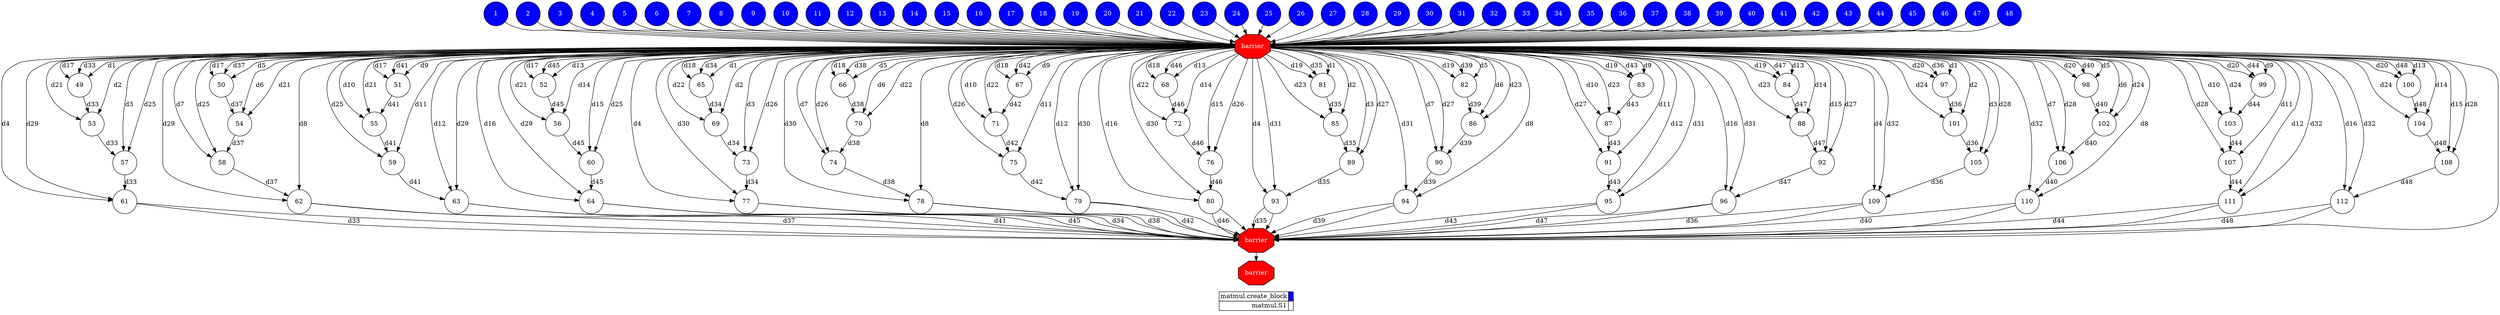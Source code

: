 digraph {
  rankdir=TB;
  labeljust="l";
  subgraph dependence_graph {
    ranksep=0.20;
    node[height=0.75];

1[shape=circle, style=filled fillcolor="#0000ff" fontcolor="#ffffff"];
2[shape=circle, style=filled fillcolor="#0000ff" fontcolor="#ffffff"];
3[shape=circle, style=filled fillcolor="#0000ff" fontcolor="#ffffff"];
4[shape=circle, style=filled fillcolor="#0000ff" fontcolor="#ffffff"];
5[shape=circle, style=filled fillcolor="#0000ff" fontcolor="#ffffff"];
6[shape=circle, style=filled fillcolor="#0000ff" fontcolor="#ffffff"];
7[shape=circle, style=filled fillcolor="#0000ff" fontcolor="#ffffff"];
8[shape=circle, style=filled fillcolor="#0000ff" fontcolor="#ffffff"];
9[shape=circle, style=filled fillcolor="#0000ff" fontcolor="#ffffff"];
10[shape=circle, style=filled fillcolor="#0000ff" fontcolor="#ffffff"];
11[shape=circle, style=filled fillcolor="#0000ff" fontcolor="#ffffff"];
12[shape=circle, style=filled fillcolor="#0000ff" fontcolor="#ffffff"];
13[shape=circle, style=filled fillcolor="#0000ff" fontcolor="#ffffff"];
14[shape=circle, style=filled fillcolor="#0000ff" fontcolor="#ffffff"];
15[shape=circle, style=filled fillcolor="#0000ff" fontcolor="#ffffff"];
16[shape=circle, style=filled fillcolor="#0000ff" fontcolor="#ffffff"];
17[shape=circle, style=filled fillcolor="#0000ff" fontcolor="#ffffff"];
18[shape=circle, style=filled fillcolor="#0000ff" fontcolor="#ffffff"];
19[shape=circle, style=filled fillcolor="#0000ff" fontcolor="#ffffff"];
20[shape=circle, style=filled fillcolor="#0000ff" fontcolor="#ffffff"];
21[shape=circle, style=filled fillcolor="#0000ff" fontcolor="#ffffff"];
22[shape=circle, style=filled fillcolor="#0000ff" fontcolor="#ffffff"];
23[shape=circle, style=filled fillcolor="#0000ff" fontcolor="#ffffff"];
24[shape=circle, style=filled fillcolor="#0000ff" fontcolor="#ffffff"];
25[shape=circle, style=filled fillcolor="#0000ff" fontcolor="#ffffff"];
26[shape=circle, style=filled fillcolor="#0000ff" fontcolor="#ffffff"];
27[shape=circle, style=filled fillcolor="#0000ff" fontcolor="#ffffff"];
28[shape=circle, style=filled fillcolor="#0000ff" fontcolor="#ffffff"];
29[shape=circle, style=filled fillcolor="#0000ff" fontcolor="#ffffff"];
30[shape=circle, style=filled fillcolor="#0000ff" fontcolor="#ffffff"];
31[shape=circle, style=filled fillcolor="#0000ff" fontcolor="#ffffff"];
32[shape=circle, style=filled fillcolor="#0000ff" fontcolor="#ffffff"];
33[shape=circle, style=filled fillcolor="#0000ff" fontcolor="#ffffff"];
34[shape=circle, style=filled fillcolor="#0000ff" fontcolor="#ffffff"];
35[shape=circle, style=filled fillcolor="#0000ff" fontcolor="#ffffff"];
36[shape=circle, style=filled fillcolor="#0000ff" fontcolor="#ffffff"];
37[shape=circle, style=filled fillcolor="#0000ff" fontcolor="#ffffff"];
38[shape=circle, style=filled fillcolor="#0000ff" fontcolor="#ffffff"];
39[shape=circle, style=filled fillcolor="#0000ff" fontcolor="#ffffff"];
40[shape=circle, style=filled fillcolor="#0000ff" fontcolor="#ffffff"];
41[shape=circle, style=filled fillcolor="#0000ff" fontcolor="#ffffff"];
42[shape=circle, style=filled fillcolor="#0000ff" fontcolor="#ffffff"];
43[shape=circle, style=filled fillcolor="#0000ff" fontcolor="#ffffff"];
44[shape=circle, style=filled fillcolor="#0000ff" fontcolor="#ffffff"];
45[shape=circle, style=filled fillcolor="#0000ff" fontcolor="#ffffff"];
46[shape=circle, style=filled fillcolor="#0000ff" fontcolor="#ffffff"];
47[shape=circle, style=filled fillcolor="#0000ff" fontcolor="#ffffff"];
48[shape=circle, style=filled fillcolor="#0000ff" fontcolor="#ffffff"];
Synchro1[label="barrier", shape=octagon, style=filled fillcolor="#ff0000" fontcolor="#FFFFFF"];
2 -> Synchro1;
7 -> Synchro1;
25 -> Synchro1;
38 -> Synchro1;
41 -> Synchro1;
18 -> Synchro1;
3 -> Synchro1;
33 -> Synchro1;
39 -> Synchro1;
21 -> Synchro1;
10 -> Synchro1;
29 -> Synchro1;
44 -> Synchro1;
47 -> Synchro1;
22 -> Synchro1;
13 -> Synchro1;
15 -> Synchro1;
27 -> Synchro1;
48 -> Synchro1;
23 -> Synchro1;
46 -> Synchro1;
8 -> Synchro1;
34 -> Synchro1;
43 -> Synchro1;
5 -> Synchro1;
45 -> Synchro1;
20 -> Synchro1;
11 -> Synchro1;
30 -> Synchro1;
35 -> Synchro1;
36 -> Synchro1;
9 -> Synchro1;
24 -> Synchro1;
32 -> Synchro1;
42 -> Synchro1;
40 -> Synchro1;
1 -> Synchro1;
16 -> Synchro1;
28 -> Synchro1;
6 -> Synchro1;
31 -> Synchro1;
37 -> Synchro1;
26 -> Synchro1;
4 -> Synchro1;
12 -> Synchro1;
14 -> Synchro1;
17 -> Synchro1;
19 -> Synchro1;
49[shape=circle, style=filled fillcolor="#ffffff" fontcolor="#000000"];
Synchro1 -> 49[ label="d1" ];
Synchro1 -> 49[ label="d17" ];
Synchro1 -> 49[ label="d33" ];
50[shape=circle, style=filled fillcolor="#ffffff" fontcolor="#000000"];
Synchro1 -> 50[ label="d5" ];
Synchro1 -> 50[ label="d17" ];
Synchro1 -> 50[ label="d37" ];
51[shape=circle, style=filled fillcolor="#ffffff" fontcolor="#000000"];
Synchro1 -> 51[ label="d9" ];
Synchro1 -> 51[ label="d17" ];
Synchro1 -> 51[ label="d41" ];
52[shape=circle, style=filled fillcolor="#ffffff" fontcolor="#000000"];
Synchro1 -> 52[ label="d13" ];
Synchro1 -> 52[ label="d17" ];
Synchro1 -> 52[ label="d45" ];
53[shape=circle, style=filled fillcolor="#ffffff" fontcolor="#000000"];
Synchro1 -> 53[ label="d2" ];
Synchro1 -> 53[ label="d21" ];
49 -> 53[ label="d33" ];
54[shape=circle, style=filled fillcolor="#ffffff" fontcolor="#000000"];
Synchro1 -> 54[ label="d6" ];
Synchro1 -> 54[ label="d21" ];
50 -> 54[ label="d37" ];
55[shape=circle, style=filled fillcolor="#ffffff" fontcolor="#000000"];
Synchro1 -> 55[ label="d10" ];
Synchro1 -> 55[ label="d21" ];
51 -> 55[ label="d41" ];
56[shape=circle, style=filled fillcolor="#ffffff" fontcolor="#000000"];
Synchro1 -> 56[ label="d14" ];
Synchro1 -> 56[ label="d21" ];
52 -> 56[ label="d45" ];
57[shape=circle, style=filled fillcolor="#ffffff" fontcolor="#000000"];
Synchro1 -> 57[ label="d3" ];
Synchro1 -> 57[ label="d25" ];
53 -> 57[ label="d33" ];
58[shape=circle, style=filled fillcolor="#ffffff" fontcolor="#000000"];
Synchro1 -> 58[ label="d7" ];
Synchro1 -> 58[ label="d25" ];
54 -> 58[ label="d37" ];
59[shape=circle, style=filled fillcolor="#ffffff" fontcolor="#000000"];
Synchro1 -> 59[ label="d11" ];
Synchro1 -> 59[ label="d25" ];
55 -> 59[ label="d41" ];
60[shape=circle, style=filled fillcolor="#ffffff" fontcolor="#000000"];
Synchro1 -> 60[ label="d15" ];
Synchro1 -> 60[ label="d25" ];
56 -> 60[ label="d45" ];
61[shape=circle, style=filled fillcolor="#ffffff" fontcolor="#000000"];
Synchro1 -> 61[ label="d4" ];
Synchro1 -> 61[ label="d29" ];
57 -> 61[ label="d33" ];
62[shape=circle, style=filled fillcolor="#ffffff" fontcolor="#000000"];
Synchro1 -> 62[ label="d8" ];
Synchro1 -> 62[ label="d29" ];
58 -> 62[ label="d37" ];
63[shape=circle, style=filled fillcolor="#ffffff" fontcolor="#000000"];
Synchro1 -> 63[ label="d12" ];
Synchro1 -> 63[ label="d29" ];
59 -> 63[ label="d41" ];
64[shape=circle, style=filled fillcolor="#ffffff" fontcolor="#000000"];
Synchro1 -> 64[ label="d16" ];
Synchro1 -> 64[ label="d29" ];
60 -> 64[ label="d45" ];
65[shape=circle, style=filled fillcolor="#ffffff" fontcolor="#000000"];
Synchro1 -> 65[ label="d1" ];
Synchro1 -> 65[ label="d18" ];
Synchro1 -> 65[ label="d34" ];
66[shape=circle, style=filled fillcolor="#ffffff" fontcolor="#000000"];
Synchro1 -> 66[ label="d5" ];
Synchro1 -> 66[ label="d18" ];
Synchro1 -> 66[ label="d38" ];
67[shape=circle, style=filled fillcolor="#ffffff" fontcolor="#000000"];
Synchro1 -> 67[ label="d9" ];
Synchro1 -> 67[ label="d18" ];
Synchro1 -> 67[ label="d42" ];
68[shape=circle, style=filled fillcolor="#ffffff" fontcolor="#000000"];
Synchro1 -> 68[ label="d13" ];
Synchro1 -> 68[ label="d18" ];
Synchro1 -> 68[ label="d46" ];
69[shape=circle, style=filled fillcolor="#ffffff" fontcolor="#000000"];
Synchro1 -> 69[ label="d2" ];
Synchro1 -> 69[ label="d22" ];
65 -> 69[ label="d34" ];
70[shape=circle, style=filled fillcolor="#ffffff" fontcolor="#000000"];
Synchro1 -> 70[ label="d6" ];
Synchro1 -> 70[ label="d22" ];
66 -> 70[ label="d38" ];
71[shape=circle, style=filled fillcolor="#ffffff" fontcolor="#000000"];
Synchro1 -> 71[ label="d10" ];
Synchro1 -> 71[ label="d22" ];
67 -> 71[ label="d42" ];
72[shape=circle, style=filled fillcolor="#ffffff" fontcolor="#000000"];
Synchro1 -> 72[ label="d14" ];
Synchro1 -> 72[ label="d22" ];
68 -> 72[ label="d46" ];
73[shape=circle, style=filled fillcolor="#ffffff" fontcolor="#000000"];
Synchro1 -> 73[ label="d3" ];
Synchro1 -> 73[ label="d26" ];
69 -> 73[ label="d34" ];
74[shape=circle, style=filled fillcolor="#ffffff" fontcolor="#000000"];
Synchro1 -> 74[ label="d7" ];
Synchro1 -> 74[ label="d26" ];
70 -> 74[ label="d38" ];
75[shape=circle, style=filled fillcolor="#ffffff" fontcolor="#000000"];
Synchro1 -> 75[ label="d11" ];
Synchro1 -> 75[ label="d26" ];
71 -> 75[ label="d42" ];
76[shape=circle, style=filled fillcolor="#ffffff" fontcolor="#000000"];
Synchro1 -> 76[ label="d15" ];
Synchro1 -> 76[ label="d26" ];
72 -> 76[ label="d46" ];
77[shape=circle, style=filled fillcolor="#ffffff" fontcolor="#000000"];
Synchro1 -> 77[ label="d4" ];
Synchro1 -> 77[ label="d30" ];
73 -> 77[ label="d34" ];
78[shape=circle, style=filled fillcolor="#ffffff" fontcolor="#000000"];
Synchro1 -> 78[ label="d8" ];
Synchro1 -> 78[ label="d30" ];
74 -> 78[ label="d38" ];
79[shape=circle, style=filled fillcolor="#ffffff" fontcolor="#000000"];
Synchro1 -> 79[ label="d12" ];
Synchro1 -> 79[ label="d30" ];
75 -> 79[ label="d42" ];
80[shape=circle, style=filled fillcolor="#ffffff" fontcolor="#000000"];
Synchro1 -> 80[ label="d16" ];
Synchro1 -> 80[ label="d30" ];
76 -> 80[ label="d46" ];
81[shape=circle, style=filled fillcolor="#ffffff" fontcolor="#000000"];
Synchro1 -> 81[ label="d1" ];
Synchro1 -> 81[ label="d19" ];
Synchro1 -> 81[ label="d35" ];
82[shape=circle, style=filled fillcolor="#ffffff" fontcolor="#000000"];
Synchro1 -> 82[ label="d5" ];
Synchro1 -> 82[ label="d19" ];
Synchro1 -> 82[ label="d39" ];
83[shape=circle, style=filled fillcolor="#ffffff" fontcolor="#000000"];
Synchro1 -> 83[ label="d9" ];
Synchro1 -> 83[ label="d19" ];
Synchro1 -> 83[ label="d43" ];
84[shape=circle, style=filled fillcolor="#ffffff" fontcolor="#000000"];
Synchro1 -> 84[ label="d13" ];
Synchro1 -> 84[ label="d19" ];
Synchro1 -> 84[ label="d47" ];
85[shape=circle, style=filled fillcolor="#ffffff" fontcolor="#000000"];
Synchro1 -> 85[ label="d2" ];
Synchro1 -> 85[ label="d23" ];
81 -> 85[ label="d35" ];
86[shape=circle, style=filled fillcolor="#ffffff" fontcolor="#000000"];
Synchro1 -> 86[ label="d6" ];
Synchro1 -> 86[ label="d23" ];
82 -> 86[ label="d39" ];
87[shape=circle, style=filled fillcolor="#ffffff" fontcolor="#000000"];
Synchro1 -> 87[ label="d10" ];
Synchro1 -> 87[ label="d23" ];
83 -> 87[ label="d43" ];
88[shape=circle, style=filled fillcolor="#ffffff" fontcolor="#000000"];
Synchro1 -> 88[ label="d14" ];
Synchro1 -> 88[ label="d23" ];
84 -> 88[ label="d47" ];
89[shape=circle, style=filled fillcolor="#ffffff" fontcolor="#000000"];
Synchro1 -> 89[ label="d3" ];
Synchro1 -> 89[ label="d27" ];
85 -> 89[ label="d35" ];
90[shape=circle, style=filled fillcolor="#ffffff" fontcolor="#000000"];
Synchro1 -> 90[ label="d7" ];
Synchro1 -> 90[ label="d27" ];
86 -> 90[ label="d39" ];
91[shape=circle, style=filled fillcolor="#ffffff" fontcolor="#000000"];
Synchro1 -> 91[ label="d11" ];
Synchro1 -> 91[ label="d27" ];
87 -> 91[ label="d43" ];
92[shape=circle, style=filled fillcolor="#ffffff" fontcolor="#000000"];
Synchro1 -> 92[ label="d15" ];
Synchro1 -> 92[ label="d27" ];
88 -> 92[ label="d47" ];
93[shape=circle, style=filled fillcolor="#ffffff" fontcolor="#000000"];
Synchro1 -> 93[ label="d4" ];
Synchro1 -> 93[ label="d31" ];
89 -> 93[ label="d35" ];
94[shape=circle, style=filled fillcolor="#ffffff" fontcolor="#000000"];
Synchro1 -> 94[ label="d8" ];
Synchro1 -> 94[ label="d31" ];
90 -> 94[ label="d39" ];
95[shape=circle, style=filled fillcolor="#ffffff" fontcolor="#000000"];
Synchro1 -> 95[ label="d12" ];
Synchro1 -> 95[ label="d31" ];
91 -> 95[ label="d43" ];
96[shape=circle, style=filled fillcolor="#ffffff" fontcolor="#000000"];
Synchro1 -> 96[ label="d16" ];
Synchro1 -> 96[ label="d31" ];
92 -> 96[ label="d47" ];
97[shape=circle, style=filled fillcolor="#ffffff" fontcolor="#000000"];
Synchro1 -> 97[ label="d1" ];
Synchro1 -> 97[ label="d20" ];
Synchro1 -> 97[ label="d36" ];
98[shape=circle, style=filled fillcolor="#ffffff" fontcolor="#000000"];
Synchro1 -> 98[ label="d5" ];
Synchro1 -> 98[ label="d20" ];
Synchro1 -> 98[ label="d40" ];
99[shape=circle, style=filled fillcolor="#ffffff" fontcolor="#000000"];
Synchro1 -> 99[ label="d9" ];
Synchro1 -> 99[ label="d20" ];
Synchro1 -> 99[ label="d44" ];
100[shape=circle, style=filled fillcolor="#ffffff" fontcolor="#000000"];
Synchro1 -> 100[ label="d13" ];
Synchro1 -> 100[ label="d20" ];
Synchro1 -> 100[ label="d48" ];
101[shape=circle, style=filled fillcolor="#ffffff" fontcolor="#000000"];
Synchro1 -> 101[ label="d2" ];
Synchro1 -> 101[ label="d24" ];
97 -> 101[ label="d36" ];
102[shape=circle, style=filled fillcolor="#ffffff" fontcolor="#000000"];
Synchro1 -> 102[ label="d6" ];
Synchro1 -> 102[ label="d24" ];
98 -> 102[ label="d40" ];
103[shape=circle, style=filled fillcolor="#ffffff" fontcolor="#000000"];
Synchro1 -> 103[ label="d10" ];
Synchro1 -> 103[ label="d24" ];
99 -> 103[ label="d44" ];
104[shape=circle, style=filled fillcolor="#ffffff" fontcolor="#000000"];
Synchro1 -> 104[ label="d14" ];
Synchro1 -> 104[ label="d24" ];
100 -> 104[ label="d48" ];
105[shape=circle, style=filled fillcolor="#ffffff" fontcolor="#000000"];
Synchro1 -> 105[ label="d3" ];
Synchro1 -> 105[ label="d28" ];
101 -> 105[ label="d36" ];
106[shape=circle, style=filled fillcolor="#ffffff" fontcolor="#000000"];
Synchro1 -> 106[ label="d7" ];
Synchro1 -> 106[ label="d28" ];
102 -> 106[ label="d40" ];
107[shape=circle, style=filled fillcolor="#ffffff" fontcolor="#000000"];
Synchro1 -> 107[ label="d11" ];
Synchro1 -> 107[ label="d28" ];
103 -> 107[ label="d44" ];
108[shape=circle, style=filled fillcolor="#ffffff" fontcolor="#000000"];
Synchro1 -> 108[ label="d15" ];
Synchro1 -> 108[ label="d28" ];
104 -> 108[ label="d48" ];
109[shape=circle, style=filled fillcolor="#ffffff" fontcolor="#000000"];
Synchro1 -> 109[ label="d4" ];
Synchro1 -> 109[ label="d32" ];
105 -> 109[ label="d36" ];
110[shape=circle, style=filled fillcolor="#ffffff" fontcolor="#000000"];
Synchro1 -> 110[ label="d8" ];
Synchro1 -> 110[ label="d32" ];
106 -> 110[ label="d40" ];
111[shape=circle, style=filled fillcolor="#ffffff" fontcolor="#000000"];
Synchro1 -> 111[ label="d12" ];
Synchro1 -> 111[ label="d32" ];
107 -> 111[ label="d44" ];
112[shape=circle, style=filled fillcolor="#ffffff" fontcolor="#000000"];
Synchro1 -> 112[ label="d16" ];
Synchro1 -> 112[ label="d32" ];
108 -> 112[ label="d48" ];
Synchro2[label="barrier", shape=octagon, style=filled fillcolor="#ff0000" fontcolor="#FFFFFF"];
Synchro1 -> Synchro2;
95 -> Synchro2;
109 -> Synchro2;
80 -> Synchro2;
77 -> Synchro2;
110 -> Synchro2;
79 -> Synchro2;
64 -> Synchro2;
94 -> Synchro2;
112 -> Synchro2;
96 -> Synchro2;
93 -> Synchro2;
111 -> Synchro2;
78 -> Synchro2;
63 -> Synchro2;
62 -> Synchro2;
61 -> Synchro2;
61 -> Synchro2[ label="d33" ];
77 -> Synchro2[ label="d34" ];
93 -> Synchro2[ label="d35" ];
109 -> Synchro2[ label="d36" ];
62 -> Synchro2[ label="d37" ];
78 -> Synchro2[ label="d38" ];
94 -> Synchro2[ label="d39" ];
110 -> Synchro2[ label="d40" ];
63 -> Synchro2[ label="d41" ];
79 -> Synchro2[ label="d42" ];
95 -> Synchro2[ label="d43" ];
111 -> Synchro2[ label="d44" ];
64 -> Synchro2[ label="d45" ];
80 -> Synchro2[ label="d46" ];
96 -> Synchro2[ label="d47" ];
112 -> Synchro2[ label="d48" ];
Synchro3[label="barrier", shape=octagon, style=filled fillcolor="#ff0000" fontcolor="#FFFFFF"];
Synchro2 -> Synchro3;  }
  subgraph legend {
    rank=sink;
    node [shape=plaintext, height=0.75];
    ranksep=0.20;
    label = "Legend";
    key [label=<
      <table border="0" cellpadding="2" cellspacing="0" cellborder="1">
<tr>
<td align="right">matmul.create_block</td>
<td bgcolor="#0000ff">&nbsp;</td>
</tr>
<tr>
<td align="right">matmul.S1</td>
<td bgcolor="#ffffff">&nbsp;</td>
</tr>
      </table>
    >]
  }
}
